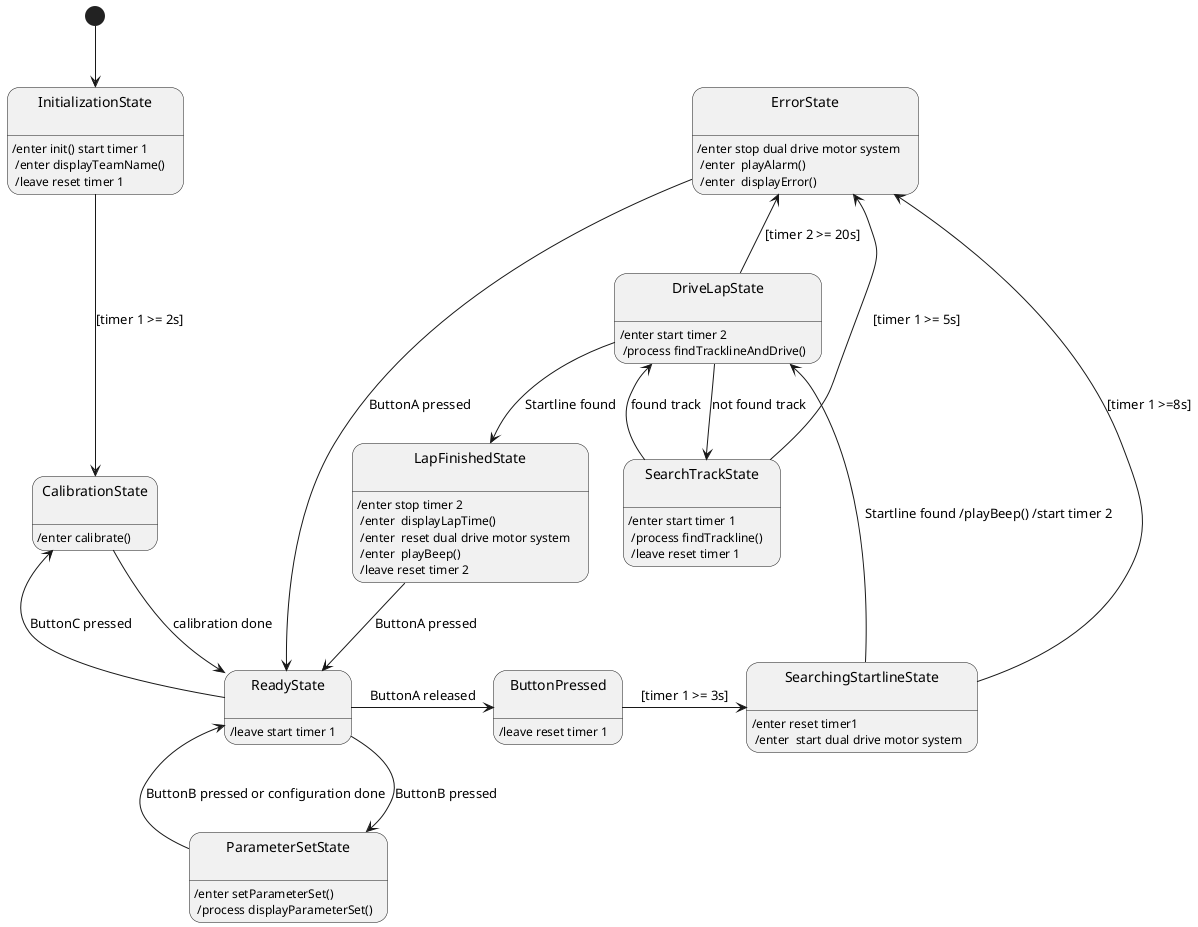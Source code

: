 @startuml
[*] --> State1

state State1 as "InitializationState\n": /enter init() start timer 1 \n /enter displayTeamName() \n /leave reset timer 1
state State2 as "ReadyState\n": /leave start timer 1 
state State3 as "CalibrationState\n": /enter calibrate()
state State4 as "ParameterSetState\n": /enter setParameterSet() \n /process displayParameterSet()
state State5 as "SearchingStartlineState\n": /enter reset timer1 \n /enter  start dual drive motor system
state State6 as "DriveLapState\n": /enter start timer 2 \n /process findTracklineAndDrive()
state State7 as "LapFinishedState\n": /enter stop timer 2 \n /enter  displayLapTime() \n /enter  reset dual drive motor system \n /enter  playBeep() \n /leave reset timer 2
state State8 as "SearchTrackState\n": /enter start timer 1 \n /process findTrackline() \n /leave reset timer 1
state State9 as "ErrorState\n": /enter stop dual drive motor system \n /enter  playAlarm() \n /enter  displayError()
state State10 as "ButtonPressed\n": /leave reset timer 1

 
State1 -down--> State3 : [timer 1 >= 2s]
State2 -up-> State3 : ButtonC pressed
State2 -down-> State4 : ButtonB pressed
State2 -right-> State10 : ButtonA released
State10 -right-> State5 : [timer 1 >= 3s]
State2 <-down- State3 : calibration done
State2 <-left- State4 : ButtonB pressed or configuration done

State5 -right-> State6 : Startline found /playBeep() /start timer 2
State6 -down-> State8 : not found track
State8 -up-> State6 : found track
State6 -down-> State7 : Startline found
State6 -up-> State9 : [timer 2 >= 20s]
State7 -down-> State2 : ButtonA pressed
State8 -up-> State9 : [timer 1 >= 5s]
State5 --> State9 : [timer 1 >=8s]
State9 -down-> State2 : ButtonA pressed
@enduml
